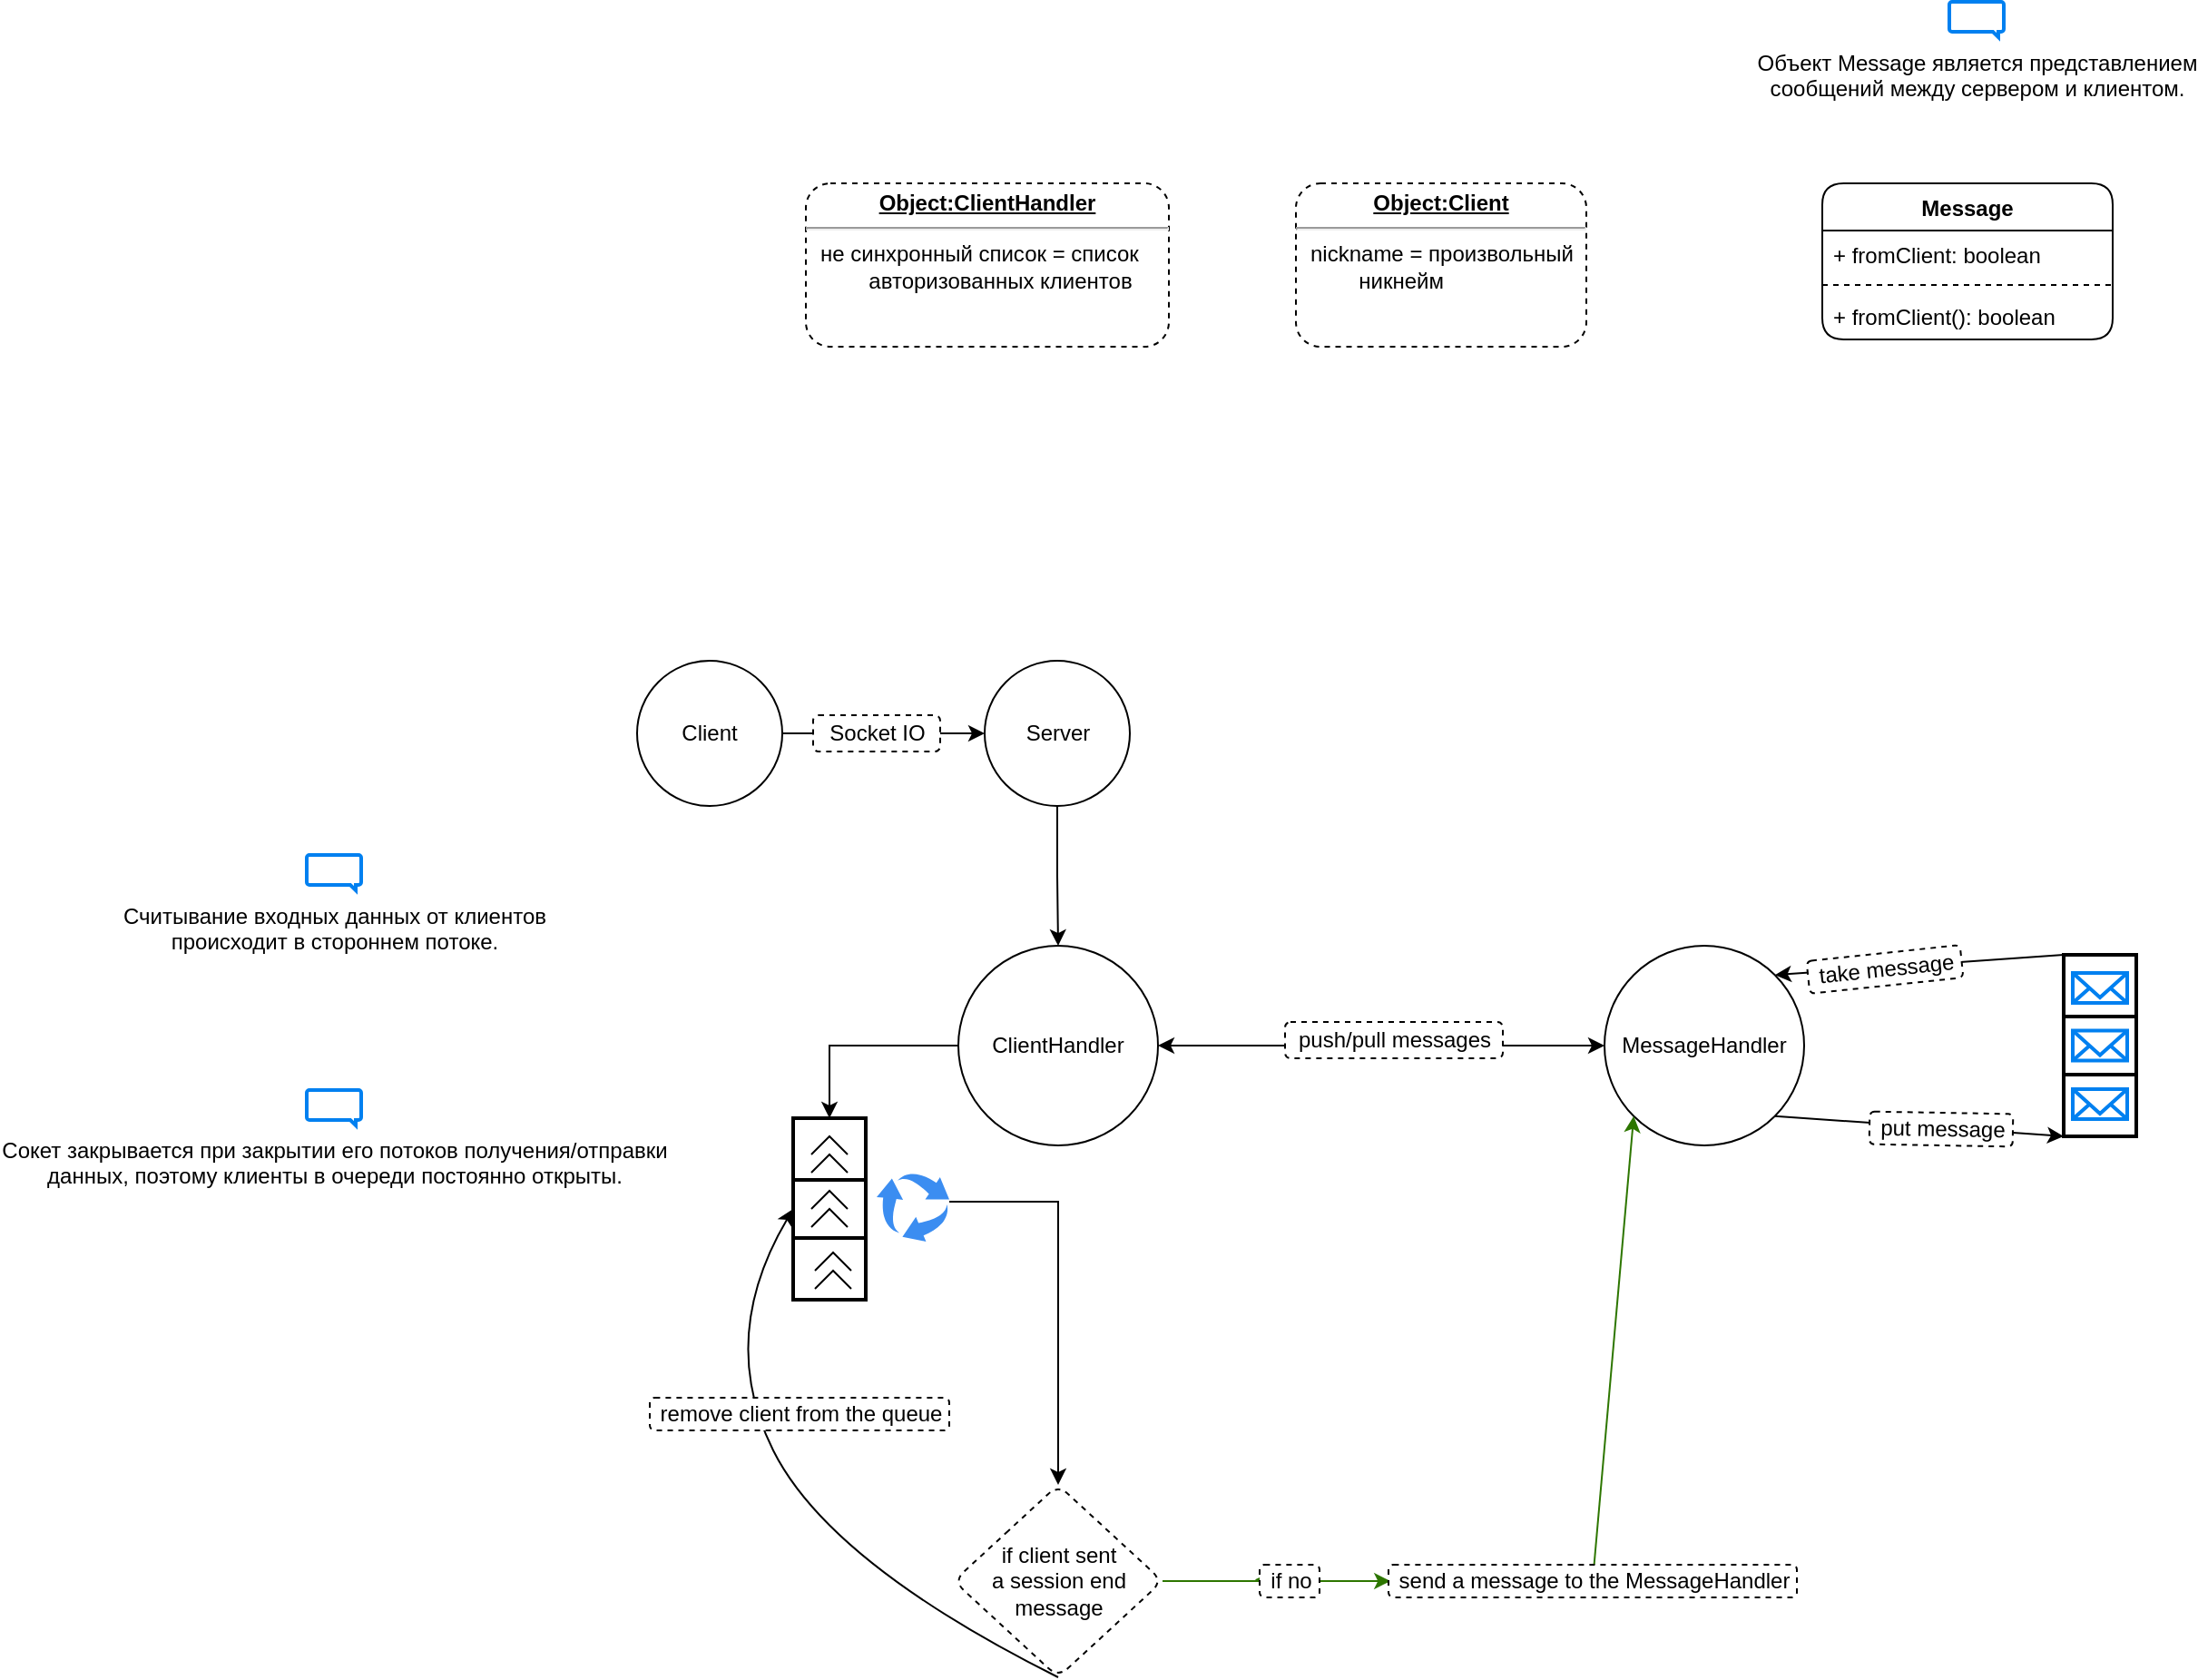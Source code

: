 <mxfile version="16.1.2" type="device"><diagram id="prtHgNgQTEPvFCAcTncT" name="Page-1"><mxGraphModel dx="3536" dy="459" grid="0" gridSize="10" guides="1" tooltips="1" connect="1" arrows="1" fold="1" page="1" pageScale="1" pageWidth="827" pageHeight="1169" math="0" shadow="0"><root><mxCell id="0"/><object label="f" id="1"><mxCell parent="0"/></object><mxCell id="dP6h2RRG_tklAANkzWbX-1" style="edgeStyle=orthogonalEdgeStyle;rounded=0;orthogonalLoop=1;jettySize=auto;html=1;exitX=1;exitY=0.5;exitDx=0;exitDy=0;entryX=0;entryY=0.5;entryDx=0;entryDy=0;" edge="1" parent="1" source="rsP1-LAHXt9ruyMoxjWG-1" target="rsP1-LAHXt9ruyMoxjWG-2"><mxGeometry relative="1" as="geometry"/></mxCell><mxCell id="rsP1-LAHXt9ruyMoxjWG-1" value="Client" style="ellipse;whiteSpace=wrap;html=1;aspect=fixed;strokeColor=default;" parent="1" vertex="1"><mxGeometry x="-2067" y="448" width="80" height="80" as="geometry"/></mxCell><mxCell id="dP6h2RRG_tklAANkzWbX-3" style="edgeStyle=elbowEdgeStyle;rounded=0;orthogonalLoop=1;jettySize=auto;elbow=vertical;html=1;exitX=0.5;exitY=1;exitDx=0;exitDy=0;entryX=0.5;entryY=0;entryDx=0;entryDy=0;" edge="1" parent="1" source="rsP1-LAHXt9ruyMoxjWG-2" target="oxhR5CzqRCMwYHx7OIKH-15"><mxGeometry relative="1" as="geometry"/></mxCell><mxCell id="rsP1-LAHXt9ruyMoxjWG-2" value="Server" style="ellipse;whiteSpace=wrap;html=1;aspect=fixed;strokeColor=default;" parent="1" vertex="1"><mxGeometry x="-1875.5" y="448" width="80" height="80" as="geometry"/></mxCell><mxCell id="rsP1-LAHXt9ruyMoxjWG-5" value="MessageHandler" style="ellipse;whiteSpace=wrap;html=1;aspect=fixed;strokeColor=default;" parent="1" vertex="1"><mxGeometry x="-1534" y="605" width="110" height="110" as="geometry"/></mxCell><mxCell id="MQzZALVqzEXoJG4Z1EuC-2" value="Сокет закрывается при закрытии его потоков получения/отправки&lt;br&gt;данных, поэтому клиенты в очереди постоянно открыты." style="html=1;verticalLabelPosition=bottom;align=center;labelBackgroundColor=default;verticalAlign=top;strokeWidth=2;strokeColor=#0080F0;shadow=0;dashed=0;shape=mxgraph.ios7.icons.message;fillColor=default;" parent="1" vertex="1"><mxGeometry x="-2249" y="684.5" width="30" height="19.5" as="geometry"/></mxCell><mxCell id="B0tV5CrATWjtHFFuLFW3-1" value="&lt;p style=&quot;margin: 0px ; margin-top: 4px ; text-align: center ; text-decoration: underline&quot;&gt;&lt;b&gt;Object:ClientHandler&lt;/b&gt;&lt;/p&gt;&lt;hr&gt;&lt;p style=&quot;margin: 0px ; margin-left: 8px&quot;&gt;не синхронный список = список&amp;nbsp;&lt;/p&gt;&lt;p style=&quot;margin: 0px ; margin-left: 8px&quot;&gt;&lt;span style=&quot;white-space: pre&quot;&gt;&#9;&lt;/span&gt;авторизованных клиентов&lt;/p&gt;" style="verticalAlign=top;align=left;overflow=fill;fontSize=12;fontFamily=Helvetica;html=1;rounded=1;dashed=1;strokeColor=default;fillColor=default;" parent="1" vertex="1"><mxGeometry x="-1974" y="185" width="200" height="90" as="geometry"/></mxCell><mxCell id="B0tV5CrATWjtHFFuLFW3-2" value="&lt;p style=&quot;margin: 0px ; margin-top: 4px ; text-align: center ; text-decoration: underline&quot;&gt;&lt;b&gt;Object:Client&lt;/b&gt;&lt;/p&gt;&lt;hr&gt;&lt;p style=&quot;margin: 0px ; margin-left: 8px&quot;&gt;&lt;span&gt;nickname = произвольный&lt;/span&gt;&lt;br&gt;&lt;/p&gt;&lt;p style=&quot;margin: 0px ; margin-left: 8px&quot;&gt;&lt;span style=&quot;white-space: pre&quot;&gt;&#9;&lt;/span&gt;никнейм&lt;br&gt;&lt;/p&gt;" style="verticalAlign=top;align=left;overflow=fill;fontSize=12;fontFamily=Helvetica;html=1;rounded=1;dashed=1;strokeColor=default;fillColor=default;" parent="1" vertex="1"><mxGeometry x="-1704" y="185" width="160" height="90" as="geometry"/></mxCell><mxCell id="B0tV5CrATWjtHFFuLFW3-3" value="Message" style="swimlane;fontStyle=1;align=center;verticalAlign=top;childLayout=stackLayout;horizontal=1;startSize=26;horizontalStack=0;resizeParent=1;resizeParentMax=0;resizeLast=0;collapsible=1;marginBottom=0;rounded=1;strokeColor=default;fillColor=default;labelBackgroundColor=none;swimlaneLine=1;sketch=0;" parent="1" vertex="1"><mxGeometry x="-1414" y="185" width="160" height="86" as="geometry"><mxRectangle x="-220" y="150" width="80" height="26" as="alternateBounds"/></mxGeometry></mxCell><mxCell id="B0tV5CrATWjtHFFuLFW3-8" value="+ fromClient: boolean" style="text;strokeColor=none;fillColor=none;align=left;verticalAlign=top;spacingLeft=4;spacingRight=4;overflow=hidden;rotatable=0;points=[[0,0.5],[1,0.5]];portConstraint=eastwest;rounded=1;dashed=1;" parent="B0tV5CrATWjtHFFuLFW3-3" vertex="1"><mxGeometry y="26" width="160" height="26" as="geometry"/></mxCell><mxCell id="B0tV5CrATWjtHFFuLFW3-5" value="" style="line;strokeWidth=1;fillColor=none;align=left;verticalAlign=middle;spacingTop=-1;spacingLeft=3;spacingRight=3;rotatable=0;labelPosition=right;points=[];portConstraint=eastwest;rounded=1;dashed=1;" parent="B0tV5CrATWjtHFFuLFW3-3" vertex="1"><mxGeometry y="52" width="160" height="8" as="geometry"/></mxCell><mxCell id="B0tV5CrATWjtHFFuLFW3-6" value="+ fromClient(): boolean" style="text;strokeColor=none;fillColor=none;align=left;verticalAlign=top;spacingLeft=4;spacingRight=4;overflow=hidden;rotatable=0;points=[[0,0.5],[1,0.5]];portConstraint=eastwest;rounded=1;dashed=1;" parent="B0tV5CrATWjtHFFuLFW3-3" vertex="1"><mxGeometry y="60" width="160" height="26" as="geometry"/></mxCell><mxCell id="B0tV5CrATWjtHFFuLFW3-9" value="Объект Message является представлением &lt;br&gt;сообщений между сервером и клиентом." style="html=1;verticalLabelPosition=bottom;align=center;labelBackgroundColor=none;verticalAlign=top;strokeWidth=2;strokeColor=#0080F0;shadow=0;dashed=0;shape=mxgraph.ios7.icons.message;rounded=1;fillColor=default;" parent="1" vertex="1"><mxGeometry x="-1344" y="85" width="30" height="19.5" as="geometry"/></mxCell><mxCell id="6_uKETvFns0h28XfaGNm-7" value="Socket IO" style="text;html=1;resizable=0;autosize=1;align=center;verticalAlign=middle;points=[];fillColor=default;strokeColor=default;rounded=1;dashed=1;labelBackgroundColor=none;sketch=0;" parent="1" vertex="1"><mxGeometry x="-1970" y="478" width="70" height="20" as="geometry"/></mxCell><mxCell id="6_uKETvFns0h28XfaGNm-12" value="" style="endArrow=classic;startArrow=classic;html=1;rounded=0;entryX=0;entryY=0.5;entryDx=0;entryDy=0;exitX=1;exitY=0.5;exitDx=0;exitDy=0;" parent="1" source="oxhR5CzqRCMwYHx7OIKH-15" target="rsP1-LAHXt9ruyMoxjWG-5" edge="1"><mxGeometry width="50" height="50" relative="1" as="geometry"><mxPoint x="-1606" y="639" as="sourcePoint"/><mxPoint x="-1484" y="595" as="targetPoint"/></mxGeometry></mxCell><mxCell id="6_uKETvFns0h28XfaGNm-14" value="push/pull messages" style="text;html=1;resizable=0;autosize=1;align=center;verticalAlign=middle;points=[];fillColor=default;strokeColor=default;rounded=1;dashed=1;labelBackgroundColor=none;sketch=0;rotation=0;" parent="1" vertex="1"><mxGeometry x="-1710" y="647" width="120" height="20" as="geometry"/></mxCell><mxCell id="oxhR5CzqRCMwYHx7OIKH-6" value="" style="strokeWidth=2;html=1;shape=mxgraph.lean_mapping.buffer_or_safety_stock;labelBackgroundColor=none;" parent="1" vertex="1"><mxGeometry x="-1281" y="610" width="40" height="100" as="geometry"/></mxCell><mxCell id="oxhR5CzqRCMwYHx7OIKH-8" value="" style="endArrow=classic;html=1;rounded=0;curved=1;exitX=0;exitY=0;exitDx=0;exitDy=0;entryX=1;entryY=0;entryDx=0;entryDy=0;" parent="1" source="oxhR5CzqRCMwYHx7OIKH-6" target="rsP1-LAHXt9ruyMoxjWG-5" edge="1"><mxGeometry width="50" height="50" relative="1" as="geometry"><mxPoint x="-1295" y="643" as="sourcePoint"/><mxPoint x="-1345" y="693" as="targetPoint"/></mxGeometry></mxCell><mxCell id="oxhR5CzqRCMwYHx7OIKH-9" value="" style="endArrow=classic;html=1;rounded=0;curved=1;exitX=1;exitY=1;exitDx=0;exitDy=0;entryX=0;entryY=1;entryDx=0;entryDy=0;" parent="1" source="rsP1-LAHXt9ruyMoxjWG-5" target="oxhR5CzqRCMwYHx7OIKH-6" edge="1"><mxGeometry width="50" height="50" relative="1" as="geometry"><mxPoint x="-1345" y="693" as="sourcePoint"/><mxPoint x="-1295" y="643" as="targetPoint"/></mxGeometry></mxCell><mxCell id="oxhR5CzqRCMwYHx7OIKH-10" value="put message" style="text;html=1;resizable=0;autosize=1;align=center;verticalAlign=middle;points=[];fillColor=default;strokeColor=default;rounded=1;labelBackgroundColor=none;dashed=1;rotation=1;" parent="1" vertex="1"><mxGeometry x="-1388" y="697" width="79" height="18" as="geometry"/></mxCell><mxCell id="oxhR5CzqRCMwYHx7OIKH-11" value="take message" style="text;html=1;resizable=0;autosize=1;align=center;verticalAlign=middle;points=[];fillColor=default;strokeColor=default;rounded=1;labelBackgroundColor=none;dashed=1;rotation=354;" parent="1" vertex="1"><mxGeometry x="-1422" y="609" width="85" height="18" as="geometry"/></mxCell><mxCell id="oxhR5CzqRCMwYHx7OIKH-12" value="" style="html=1;verticalLabelPosition=bottom;align=center;labelBackgroundColor=#ffffff;verticalAlign=top;strokeWidth=2;strokeColor=#0080F0;shadow=0;dashed=0;shape=mxgraph.ios7.icons.mail;rounded=1;fillColor=default;" parent="1" vertex="1"><mxGeometry x="-1276" y="684" width="30" height="16.5" as="geometry"/></mxCell><mxCell id="oxhR5CzqRCMwYHx7OIKH-13" value="" style="html=1;verticalLabelPosition=bottom;align=center;labelBackgroundColor=#ffffff;verticalAlign=top;strokeWidth=2;strokeColor=#0080F0;shadow=0;dashed=0;shape=mxgraph.ios7.icons.mail;rounded=1;fillColor=default;" parent="1" vertex="1"><mxGeometry x="-1276" y="620" width="30" height="16.5" as="geometry"/></mxCell><mxCell id="oxhR5CzqRCMwYHx7OIKH-33" style="edgeStyle=elbowEdgeStyle;rounded=0;orthogonalLoop=1;jettySize=auto;html=1;exitX=1;exitY=0.421;exitDx=0;exitDy=0;entryX=0.5;entryY=0;entryDx=0;entryDy=0;exitPerimeter=0;" parent="1" source="oxhR5CzqRCMwYHx7OIKH-17" target="oxhR5CzqRCMwYHx7OIKH-34" edge="1"><mxGeometry relative="1" as="geometry"><mxPoint x="-1798" y="722" as="targetPoint"/><Array as="points"><mxPoint x="-1835" y="822"/></Array></mxGeometry></mxCell><mxCell id="dP6h2RRG_tklAANkzWbX-4" style="edgeStyle=elbowEdgeStyle;rounded=0;orthogonalLoop=1;jettySize=auto;elbow=vertical;html=1;exitX=0;exitY=0.5;exitDx=0;exitDy=0;entryX=0.5;entryY=0;entryDx=0;entryDy=0;" edge="1" parent="1" source="oxhR5CzqRCMwYHx7OIKH-15" target="oxhR5CzqRCMwYHx7OIKH-16"><mxGeometry relative="1" as="geometry"><Array as="points"><mxPoint x="-1923" y="660"/></Array></mxGeometry></mxCell><mxCell id="oxhR5CzqRCMwYHx7OIKH-15" value="ClientHandler" style="ellipse;whiteSpace=wrap;html=1;aspect=fixed;strokeColor=default;direction=east;" parent="1" vertex="1"><mxGeometry x="-1890" y="605" width="110" height="110" as="geometry"/></mxCell><mxCell id="oxhR5CzqRCMwYHx7OIKH-16" value="" style="strokeWidth=2;html=1;shape=mxgraph.lean_mapping.buffer_or_safety_stock;labelBackgroundColor=none;direction=east;" parent="1" vertex="1"><mxGeometry x="-1981" y="700" width="40" height="100" as="geometry"/></mxCell><mxCell id="oxhR5CzqRCMwYHx7OIKH-17" value="" style="sketch=0;html=1;aspect=fixed;strokeColor=none;shadow=0;align=center;verticalAlign=top;fillColor=#3B8DF1;shape=mxgraph.gcp2.arrow_cycle;labelBackgroundColor=none;direction=east;" parent="1" vertex="1"><mxGeometry x="-1935" y="730" width="40" height="38" as="geometry"/></mxCell><mxCell id="oxhR5CzqRCMwYHx7OIKH-25" value="" style="pointerEvents=1;verticalLabelPosition=bottom;shadow=0;dashed=0;align=center;html=1;verticalAlign=top;shape=mxgraph.electrical.miscellaneous.plug_socket_connection;rounded=1;labelBackgroundColor=none;strokeColor=default;fillColor=default;" parent="1" vertex="1"><mxGeometry x="-1971" y="740" width="20" height="20" as="geometry"/></mxCell><mxCell id="oxhR5CzqRCMwYHx7OIKH-26" value="" style="pointerEvents=1;verticalLabelPosition=bottom;shadow=0;dashed=0;align=center;html=1;verticalAlign=top;shape=mxgraph.electrical.miscellaneous.plug_socket_connection;rounded=1;labelBackgroundColor=none;strokeColor=default;fillColor=default;" parent="1" vertex="1"><mxGeometry x="-1971" y="710" width="20" height="20" as="geometry"/></mxCell><mxCell id="oxhR5CzqRCMwYHx7OIKH-27" value="" style="pointerEvents=1;verticalLabelPosition=bottom;shadow=0;dashed=0;align=center;html=1;verticalAlign=top;shape=mxgraph.electrical.miscellaneous.plug_socket_connection;rounded=1;labelBackgroundColor=none;strokeColor=default;fillColor=default;" parent="1" vertex="1"><mxGeometry x="-1969" y="774" width="20" height="20" as="geometry"/></mxCell><mxCell id="oxhR5CzqRCMwYHx7OIKH-32" value="" style="html=1;verticalLabelPosition=bottom;align=center;labelBackgroundColor=#ffffff;verticalAlign=top;strokeWidth=2;strokeColor=#0080F0;shadow=0;dashed=0;shape=mxgraph.ios7.icons.mail;rounded=1;fillColor=default;" parent="1" vertex="1"><mxGeometry x="-1276" y="651.75" width="30" height="16.5" as="geometry"/></mxCell><mxCell id="oxhR5CzqRCMwYHx7OIKH-41" style="edgeStyle=elbowEdgeStyle;rounded=0;orthogonalLoop=1;jettySize=auto;html=1;exitX=1;exitY=0.5;exitDx=0;exitDy=0;entryX=-0.078;entryY=0.454;entryDx=0;entryDy=0;entryPerimeter=0;fillColor=#60a917;strokeColor=#2D7600;" parent="1" source="oxhR5CzqRCMwYHx7OIKH-34" target="oxhR5CzqRCMwYHx7OIKH-40" edge="1"><mxGeometry relative="1" as="geometry"><Array as="points"><mxPoint x="-1707" y="955"/><mxPoint x="-1707" y="872"/></Array></mxGeometry></mxCell><mxCell id="oxhR5CzqRCMwYHx7OIKH-34" value="if client sent&lt;br&gt;a session end message" style="rhombus;whiteSpace=wrap;html=1;rounded=1;dashed=1;labelBackgroundColor=none;strokeColor=default;fillColor=default;arcSize=15;" parent="1" vertex="1"><mxGeometry x="-1892.5" y="902" width="115" height="106" as="geometry"/></mxCell><mxCell id="oxhR5CzqRCMwYHx7OIKH-35" value="" style="curved=1;endArrow=classic;html=1;rounded=0;entryX=0;entryY=0.5;entryDx=0;entryDy=0;exitX=0.5;exitY=1;exitDx=0;exitDy=0;" parent="1" source="oxhR5CzqRCMwYHx7OIKH-34" target="oxhR5CzqRCMwYHx7OIKH-16" edge="1"><mxGeometry width="50" height="50" relative="1" as="geometry"><mxPoint x="-1991" y="847" as="sourcePoint"/><mxPoint x="-1941" y="797" as="targetPoint"/><Array as="points"><mxPoint x="-1961" y="945"/><mxPoint x="-2023" y="821"/></Array></mxGeometry></mxCell><mxCell id="oxhR5CzqRCMwYHx7OIKH-36" value="remove client from the queue" style="text;html=1;resizable=0;autosize=1;align=center;verticalAlign=middle;points=[];fillColor=default;strokeColor=default;rounded=1;dashed=1;labelBackgroundColor=none;rotation=0;" parent="1" vertex="1"><mxGeometry x="-2060" y="854" width="165" height="18" as="geometry"/></mxCell><mxCell id="dP6h2RRG_tklAANkzWbX-6" style="edgeStyle=elbowEdgeStyle;rounded=0;orthogonalLoop=1;jettySize=auto;elbow=vertical;html=1;entryX=0.005;entryY=0.489;entryDx=0;entryDy=0;entryPerimeter=0;fillColor=#60a917;strokeColor=#2D7600;" edge="1" parent="1" source="oxhR5CzqRCMwYHx7OIKH-40" target="oxhR5CzqRCMwYHx7OIKH-43"><mxGeometry relative="1" as="geometry"/></mxCell><mxCell id="oxhR5CzqRCMwYHx7OIKH-40" value="if no" style="text;html=1;resizable=0;autosize=1;align=center;verticalAlign=middle;points=[];fillColor=default;strokeColor=default;rounded=1;dashed=1;labelBackgroundColor=none;sketch=0;" parent="1" vertex="1"><mxGeometry x="-1724" y="946" width="33" height="18" as="geometry"/></mxCell><mxCell id="dP6h2RRG_tklAANkzWbX-7" style="rounded=0;orthogonalLoop=1;jettySize=auto;elbow=vertical;html=1;entryX=0;entryY=1;entryDx=0;entryDy=0;fillColor=#60a917;strokeColor=#2D7600;" edge="1" parent="1" source="oxhR5CzqRCMwYHx7OIKH-43" target="rsP1-LAHXt9ruyMoxjWG-5"><mxGeometry relative="1" as="geometry"/></mxCell><mxCell id="oxhR5CzqRCMwYHx7OIKH-43" value="send a message to the MessageHandler" style="text;html=1;resizable=0;autosize=1;align=center;verticalAlign=middle;points=[];fillColor=default;strokeColor=default;rounded=1;dashed=1;labelBackgroundColor=none;sketch=0;" parent="1" vertex="1"><mxGeometry x="-1653" y="946" width="225" height="18" as="geometry"/></mxCell><mxCell id="oxhR5CzqRCMwYHx7OIKH-45" value="Считывание входных данных от клиентов&lt;br&gt;происходит в стороннем потоке." style="verticalLabelPosition=bottom;align=center;labelBackgroundColor=none;verticalAlign=top;strokeWidth=2;strokeColor=#0080F0;shadow=0;dashed=0;shape=mxgraph.ios7.icons.message;rounded=1;fillColor=default;fontColor=default;html=1;" parent="1" vertex="1"><mxGeometry x="-2249" y="555" width="30" height="19.5" as="geometry"/></mxCell></root></mxGraphModel></diagram></mxfile>